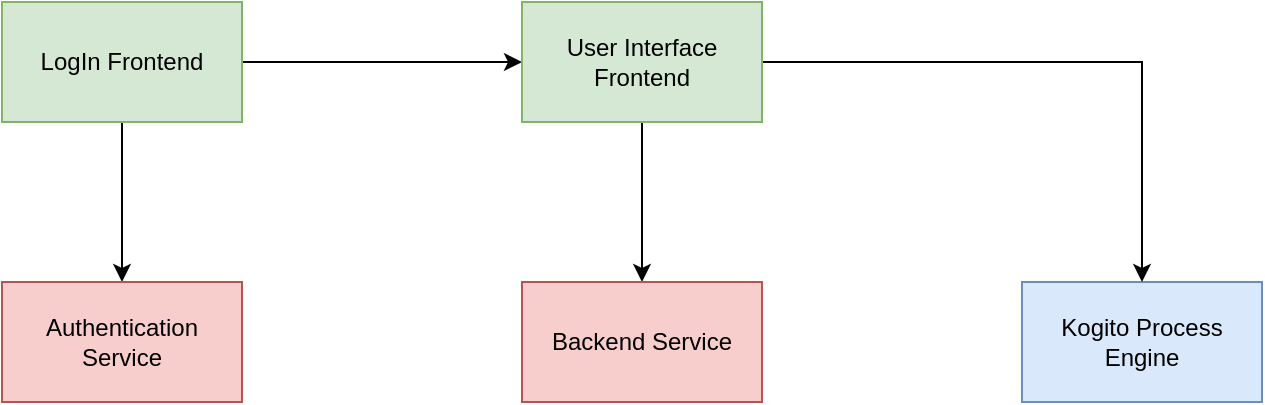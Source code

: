 <mxfile version="20.3.0" type="device"><diagram id="2yLUdcKigUDdAbn4NO9e" name="Seite-1"><mxGraphModel dx="1018" dy="671" grid="1" gridSize="10" guides="1" tooltips="1" connect="1" arrows="1" fold="1" page="1" pageScale="1" pageWidth="827" pageHeight="1169" math="0" shadow="0"><root><mxCell id="0"/><mxCell id="1" parent="0"/><mxCell id="ximNqhCb3YHvlV8e_dy4-6" style="edgeStyle=orthogonalEdgeStyle;rounded=0;orthogonalLoop=1;jettySize=auto;html=1;" edge="1" parent="1" source="ximNqhCb3YHvlV8e_dy4-1" target="ximNqhCb3YHvlV8e_dy4-2"><mxGeometry relative="1" as="geometry"/></mxCell><mxCell id="ximNqhCb3YHvlV8e_dy4-7" style="edgeStyle=orthogonalEdgeStyle;rounded=0;orthogonalLoop=1;jettySize=auto;html=1;entryX=0;entryY=0.5;entryDx=0;entryDy=0;" edge="1" parent="1" source="ximNqhCb3YHvlV8e_dy4-1" target="ximNqhCb3YHvlV8e_dy4-4"><mxGeometry relative="1" as="geometry"/></mxCell><mxCell id="ximNqhCb3YHvlV8e_dy4-1" value="LogIn Frontend" style="rounded=0;whiteSpace=wrap;html=1;fillColor=#d5e8d4;strokeColor=#82b366;" vertex="1" parent="1"><mxGeometry x="60" y="80" width="120" height="60" as="geometry"/></mxCell><mxCell id="ximNqhCb3YHvlV8e_dy4-2" value="Authentication Service" style="rounded=0;whiteSpace=wrap;html=1;fillColor=#f8cecc;strokeColor=#b85450;" vertex="1" parent="1"><mxGeometry x="60" y="220" width="120" height="60" as="geometry"/></mxCell><mxCell id="ximNqhCb3YHvlV8e_dy4-3" value="Kogito Process Engine" style="rounded=0;whiteSpace=wrap;html=1;fillColor=#dae8fc;strokeColor=#6c8ebf;" vertex="1" parent="1"><mxGeometry x="570" y="220" width="120" height="60" as="geometry"/></mxCell><mxCell id="ximNqhCb3YHvlV8e_dy4-10" style="edgeStyle=orthogonalEdgeStyle;rounded=0;orthogonalLoop=1;jettySize=auto;html=1;entryX=0.5;entryY=0;entryDx=0;entryDy=0;" edge="1" parent="1" source="ximNqhCb3YHvlV8e_dy4-4" target="ximNqhCb3YHvlV8e_dy4-8"><mxGeometry relative="1" as="geometry"/></mxCell><mxCell id="ximNqhCb3YHvlV8e_dy4-11" style="edgeStyle=orthogonalEdgeStyle;rounded=0;orthogonalLoop=1;jettySize=auto;html=1;" edge="1" parent="1" source="ximNqhCb3YHvlV8e_dy4-4" target="ximNqhCb3YHvlV8e_dy4-3"><mxGeometry relative="1" as="geometry"/></mxCell><mxCell id="ximNqhCb3YHvlV8e_dy4-4" value="User Interface Frontend" style="rounded=0;whiteSpace=wrap;html=1;fillColor=#d5e8d4;strokeColor=#82b366;" vertex="1" parent="1"><mxGeometry x="320" y="80" width="120" height="60" as="geometry"/></mxCell><mxCell id="ximNqhCb3YHvlV8e_dy4-8" value="Backend Service" style="rounded=0;whiteSpace=wrap;html=1;fillColor=#f8cecc;strokeColor=#b85450;" vertex="1" parent="1"><mxGeometry x="320" y="220" width="120" height="60" as="geometry"/></mxCell></root></mxGraphModel></diagram></mxfile>